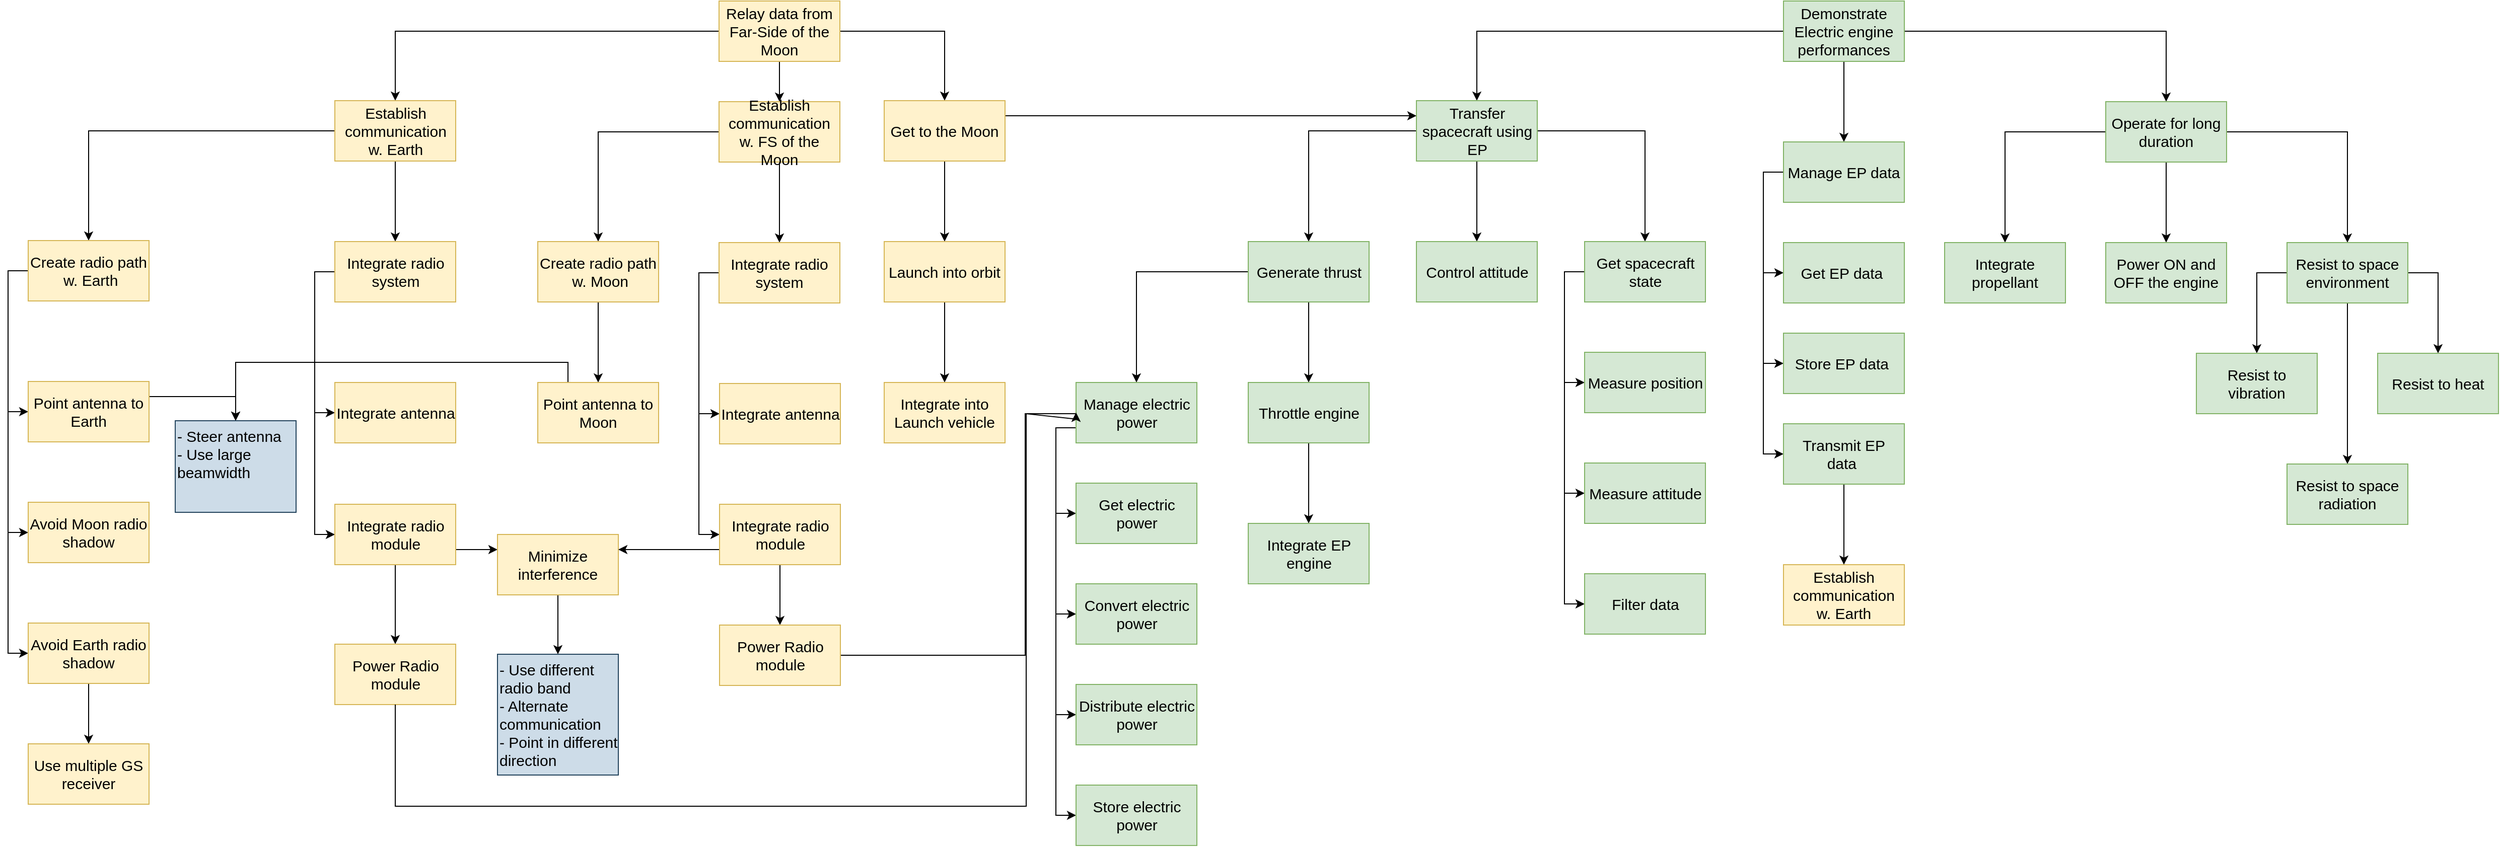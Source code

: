 <mxfile version="12.4.3" pages="1"><diagram id="DvjvelWpKvKYouf2GC6d" name="Page-1"><mxGraphModel dx="2253" dy="676" grid="1" gridSize="10" guides="1" tooltips="1" connect="1" arrows="1" fold="1" page="1" pageScale="1" pageWidth="827" pageHeight="1169" math="0" shadow="0"><root><mxCell id="0"/><mxCell id="1" parent="0"/><mxCell id="qvfxtMPjCMAqtirbK-ur-28" style="edgeStyle=orthogonalEdgeStyle;rounded=0;orthogonalLoop=1;jettySize=auto;html=1;exitX=0;exitY=0.5;exitDx=0;exitDy=0;fillColor=#fff2cc;strokeColor=#000000;fontSize=15;" parent="1" source="qvfxtMPjCMAqtirbK-ur-1" target="qvfxtMPjCMAqtirbK-ur-3" edge="1"><mxGeometry relative="1" as="geometry"/></mxCell><mxCell id="qvfxtMPjCMAqtirbK-ur-66" value="" style="edgeStyle=orthogonalEdgeStyle;rounded=0;orthogonalLoop=1;jettySize=auto;html=1;strokeColor=#000000;fontSize=15;" parent="1" source="qvfxtMPjCMAqtirbK-ur-1" target="qvfxtMPjCMAqtirbK-ur-4" edge="1"><mxGeometry relative="1" as="geometry"/></mxCell><mxCell id="qvfxtMPjCMAqtirbK-ur-67" style="edgeStyle=orthogonalEdgeStyle;rounded=0;orthogonalLoop=1;jettySize=auto;html=1;exitX=1;exitY=0.5;exitDx=0;exitDy=0;strokeColor=#000000;fontSize=15;" parent="1" source="qvfxtMPjCMAqtirbK-ur-1" target="qvfxtMPjCMAqtirbK-ur-5" edge="1"><mxGeometry relative="1" as="geometry"/></mxCell><mxCell id="qvfxtMPjCMAqtirbK-ur-1" value="Relay data from &lt;br style=&quot;font-size: 15px;&quot;&gt;Far-Side of the Moon" style="rounded=0;whiteSpace=wrap;html=1;fillColor=#fff2cc;strokeColor=#d6b656;fontSize=15;" parent="1" vertex="1"><mxGeometry x="396" y="110" width="120" height="60" as="geometry"/></mxCell><mxCell id="qvfxtMPjCMAqtirbK-ur-69" value="" style="edgeStyle=orthogonalEdgeStyle;rounded=0;orthogonalLoop=1;jettySize=auto;html=1;strokeColor=#000000;fontSize=15;" parent="1" source="qvfxtMPjCMAqtirbK-ur-2" target="qvfxtMPjCMAqtirbK-ur-68" edge="1"><mxGeometry relative="1" as="geometry"/></mxCell><mxCell id="qvfxtMPjCMAqtirbK-ur-88" value="" style="edgeStyle=orthogonalEdgeStyle;rounded=0;orthogonalLoop=1;jettySize=auto;html=1;strokeColor=#000000;fontSize=15;" parent="1" source="qvfxtMPjCMAqtirbK-ur-2" target="qvfxtMPjCMAqtirbK-ur-87" edge="1"><mxGeometry relative="1" as="geometry"/></mxCell><mxCell id="qvfxtMPjCMAqtirbK-ur-118" value="" style="edgeStyle=orthogonalEdgeStyle;rounded=0;orthogonalLoop=1;jettySize=auto;html=1;strokeColor=#000000;fontSize=15;" parent="1" source="qvfxtMPjCMAqtirbK-ur-2" target="qvfxtMPjCMAqtirbK-ur-117" edge="1"><mxGeometry relative="1" as="geometry"/></mxCell><mxCell id="qvfxtMPjCMAqtirbK-ur-2" value="Demonstrate Electric engine performances" style="rounded=0;whiteSpace=wrap;html=1;fillColor=#d5e8d4;strokeColor=#82b366;fontSize=15;" parent="1" vertex="1"><mxGeometry x="1453" y="110" width="120" height="60" as="geometry"/></mxCell><mxCell id="qvfxtMPjCMAqtirbK-ur-120" style="edgeStyle=orthogonalEdgeStyle;rounded=0;orthogonalLoop=1;jettySize=auto;html=1;exitX=0;exitY=0.5;exitDx=0;exitDy=0;entryX=0;entryY=0.5;entryDx=0;entryDy=0;strokeColor=#000000;fontSize=15;" parent="1" source="qvfxtMPjCMAqtirbK-ur-117" target="qvfxtMPjCMAqtirbK-ur-119" edge="1"><mxGeometry relative="1" as="geometry"/></mxCell><mxCell id="qvfxtMPjCMAqtirbK-ur-122" style="edgeStyle=orthogonalEdgeStyle;rounded=0;orthogonalLoop=1;jettySize=auto;html=1;exitX=0;exitY=0.5;exitDx=0;exitDy=0;entryX=0;entryY=0.5;entryDx=0;entryDy=0;strokeColor=#000000;fontSize=15;" parent="1" source="qvfxtMPjCMAqtirbK-ur-117" target="qvfxtMPjCMAqtirbK-ur-121" edge="1"><mxGeometry relative="1" as="geometry"/></mxCell><mxCell id="qvfxtMPjCMAqtirbK-ur-126" style="edgeStyle=orthogonalEdgeStyle;rounded=0;orthogonalLoop=1;jettySize=auto;html=1;exitX=0;exitY=0.5;exitDx=0;exitDy=0;entryX=0;entryY=0.5;entryDx=0;entryDy=0;strokeColor=#000000;fontSize=15;" parent="1" source="qvfxtMPjCMAqtirbK-ur-117" target="qvfxtMPjCMAqtirbK-ur-124" edge="1"><mxGeometry relative="1" as="geometry"/></mxCell><mxCell id="qvfxtMPjCMAqtirbK-ur-117" value="Manage EP data" style="rounded=0;whiteSpace=wrap;html=1;fillColor=#d5e8d4;strokeColor=#82b366;fontSize=15;" parent="1" vertex="1"><mxGeometry x="1453" y="250" width="120" height="60" as="geometry"/></mxCell><mxCell id="qvfxtMPjCMAqtirbK-ur-90" value="" style="edgeStyle=orthogonalEdgeStyle;rounded=0;orthogonalLoop=1;jettySize=auto;html=1;strokeColor=#000000;fontSize=15;" parent="1" source="qvfxtMPjCMAqtirbK-ur-87" target="qvfxtMPjCMAqtirbK-ur-89" edge="1"><mxGeometry relative="1" as="geometry"/></mxCell><mxCell id="qvfxtMPjCMAqtirbK-ur-92" value="" style="edgeStyle=orthogonalEdgeStyle;rounded=0;orthogonalLoop=1;jettySize=auto;html=1;strokeColor=#000000;fontSize=15;" parent="1" source="qvfxtMPjCMAqtirbK-ur-87" target="qvfxtMPjCMAqtirbK-ur-91" edge="1"><mxGeometry relative="1" as="geometry"/></mxCell><mxCell id="qvfxtMPjCMAqtirbK-ur-94" value="" style="edgeStyle=orthogonalEdgeStyle;rounded=0;orthogonalLoop=1;jettySize=auto;html=1;strokeColor=#000000;fontSize=15;" parent="1" source="qvfxtMPjCMAqtirbK-ur-87" target="qvfxtMPjCMAqtirbK-ur-93" edge="1"><mxGeometry relative="1" as="geometry"/></mxCell><mxCell id="qvfxtMPjCMAqtirbK-ur-87" value="Operate for long duration" style="rounded=0;whiteSpace=wrap;html=1;fillColor=#d5e8d4;strokeColor=#82b366;fontSize=15;" parent="1" vertex="1"><mxGeometry x="1773" y="210" width="120" height="60" as="geometry"/></mxCell><mxCell id="qvfxtMPjCMAqtirbK-ur-97" style="edgeStyle=orthogonalEdgeStyle;rounded=0;orthogonalLoop=1;jettySize=auto;html=1;exitX=0;exitY=0.5;exitDx=0;exitDy=0;entryX=0.5;entryY=0;entryDx=0;entryDy=0;strokeColor=#000000;fontSize=15;" parent="1" source="qvfxtMPjCMAqtirbK-ur-93" target="qvfxtMPjCMAqtirbK-ur-96" edge="1"><mxGeometry relative="1" as="geometry"/></mxCell><mxCell id="qvfxtMPjCMAqtirbK-ur-101" style="edgeStyle=orthogonalEdgeStyle;rounded=0;orthogonalLoop=1;jettySize=auto;html=1;exitX=1;exitY=0.5;exitDx=0;exitDy=0;entryX=0.5;entryY=0;entryDx=0;entryDy=0;strokeColor=#000000;fontSize=15;" parent="1" source="qvfxtMPjCMAqtirbK-ur-93" target="qvfxtMPjCMAqtirbK-ur-99" edge="1"><mxGeometry relative="1" as="geometry"/></mxCell><mxCell id="qvfxtMPjCMAqtirbK-ur-103" value="" style="edgeStyle=orthogonalEdgeStyle;rounded=0;orthogonalLoop=1;jettySize=auto;html=1;strokeColor=#000000;fontSize=15;" parent="1" source="qvfxtMPjCMAqtirbK-ur-93" target="qvfxtMPjCMAqtirbK-ur-102" edge="1"><mxGeometry relative="1" as="geometry"/></mxCell><mxCell id="qvfxtMPjCMAqtirbK-ur-93" value="Resist to space environment" style="rounded=0;whiteSpace=wrap;html=1;fillColor=#d5e8d4;strokeColor=#82b366;fontSize=15;" parent="1" vertex="1"><mxGeometry x="1953" y="350" width="120" height="60" as="geometry"/></mxCell><mxCell id="qvfxtMPjCMAqtirbK-ur-102" value="Resist to space radiation" style="rounded=0;whiteSpace=wrap;html=1;fillColor=#d5e8d4;strokeColor=#82b366;fontSize=15;" parent="1" vertex="1"><mxGeometry x="1953" y="570" width="120" height="60" as="geometry"/></mxCell><mxCell id="qvfxtMPjCMAqtirbK-ur-99" value="Resist to heat" style="rounded=0;whiteSpace=wrap;html=1;fillColor=#d5e8d4;strokeColor=#82b366;fontSize=15;" parent="1" vertex="1"><mxGeometry x="2043" y="460" width="120" height="60" as="geometry"/></mxCell><mxCell id="qvfxtMPjCMAqtirbK-ur-91" value="Power ON and OFF the engine" style="rounded=0;whiteSpace=wrap;html=1;fillColor=#d5e8d4;strokeColor=#82b366;fontSize=15;" parent="1" vertex="1"><mxGeometry x="1773" y="350" width="120" height="60" as="geometry"/></mxCell><mxCell id="qvfxtMPjCMAqtirbK-ur-89" value="Integrate propellant" style="rounded=0;whiteSpace=wrap;html=1;fillColor=#d5e8d4;strokeColor=#82b366;fontSize=15;" parent="1" vertex="1"><mxGeometry x="1613" y="350" width="120" height="60" as="geometry"/></mxCell><mxCell id="qvfxtMPjCMAqtirbK-ur-71" value="" style="edgeStyle=orthogonalEdgeStyle;rounded=0;orthogonalLoop=1;jettySize=auto;html=1;strokeColor=#000000;fontSize=15;" parent="1" source="qvfxtMPjCMAqtirbK-ur-68" target="qvfxtMPjCMAqtirbK-ur-70" edge="1"><mxGeometry relative="1" as="geometry"/></mxCell><mxCell id="qvfxtMPjCMAqtirbK-ur-74" value="" style="edgeStyle=orthogonalEdgeStyle;rounded=0;orthogonalLoop=1;jettySize=auto;html=1;strokeColor=#000000;fontSize=15;" parent="1" source="qvfxtMPjCMAqtirbK-ur-68" target="qvfxtMPjCMAqtirbK-ur-73" edge="1"><mxGeometry relative="1" as="geometry"/></mxCell><mxCell id="qvfxtMPjCMAqtirbK-ur-76" value="" style="edgeStyle=orthogonalEdgeStyle;rounded=0;orthogonalLoop=1;jettySize=auto;html=1;strokeColor=#000000;fontSize=15;" parent="1" source="qvfxtMPjCMAqtirbK-ur-68" target="qvfxtMPjCMAqtirbK-ur-75" edge="1"><mxGeometry relative="1" as="geometry"/></mxCell><mxCell id="qvfxtMPjCMAqtirbK-ur-68" value="Transfer spacecraft using EP" style="rounded=0;whiteSpace=wrap;html=1;fillColor=#d5e8d4;strokeColor=#82b366;fontSize=15;" parent="1" vertex="1"><mxGeometry x="1088.5" y="209" width="120" height="60" as="geometry"/></mxCell><mxCell id="qvfxtMPjCMAqtirbK-ur-78" style="edgeStyle=orthogonalEdgeStyle;rounded=0;orthogonalLoop=1;jettySize=auto;html=1;exitX=0;exitY=0.5;exitDx=0;exitDy=0;entryX=0;entryY=0.5;entryDx=0;entryDy=0;strokeColor=#000000;fontSize=15;" parent="1" source="qvfxtMPjCMAqtirbK-ur-75" target="qvfxtMPjCMAqtirbK-ur-77" edge="1"><mxGeometry relative="1" as="geometry"/></mxCell><mxCell id="qvfxtMPjCMAqtirbK-ur-80" style="edgeStyle=orthogonalEdgeStyle;rounded=0;orthogonalLoop=1;jettySize=auto;html=1;exitX=0;exitY=0.5;exitDx=0;exitDy=0;entryX=0;entryY=0.5;entryDx=0;entryDy=0;strokeColor=#000000;fontSize=15;" parent="1" source="qvfxtMPjCMAqtirbK-ur-75" target="qvfxtMPjCMAqtirbK-ur-79" edge="1"><mxGeometry relative="1" as="geometry"/></mxCell><mxCell id="qvfxtMPjCMAqtirbK-ur-128" style="edgeStyle=orthogonalEdgeStyle;rounded=0;orthogonalLoop=1;jettySize=auto;html=1;exitX=0;exitY=0.5;exitDx=0;exitDy=0;entryX=0;entryY=0.5;entryDx=0;entryDy=0;strokeColor=#000000;fontSize=15;" parent="1" source="qvfxtMPjCMAqtirbK-ur-75" target="qvfxtMPjCMAqtirbK-ur-127" edge="1"><mxGeometry relative="1" as="geometry"/></mxCell><mxCell id="qvfxtMPjCMAqtirbK-ur-75" value="Get spacecraft state" style="rounded=0;whiteSpace=wrap;html=1;fillColor=#d5e8d4;strokeColor=#82b366;fontSize=15;" parent="1" vertex="1"><mxGeometry x="1255.5" y="349" width="120" height="60" as="geometry"/></mxCell><mxCell id="qvfxtMPjCMAqtirbK-ur-73" value="Control attitude" style="rounded=0;whiteSpace=wrap;html=1;fillColor=#d5e8d4;strokeColor=#82b366;fontSize=15;" parent="1" vertex="1"><mxGeometry x="1088.5" y="349" width="120" height="60" as="geometry"/></mxCell><mxCell id="qvfxtMPjCMAqtirbK-ur-82" value="" style="edgeStyle=orthogonalEdgeStyle;rounded=0;orthogonalLoop=1;jettySize=auto;html=1;strokeColor=#000000;fontSize=15;" parent="1" source="qvfxtMPjCMAqtirbK-ur-70" target="qvfxtMPjCMAqtirbK-ur-81" edge="1"><mxGeometry relative="1" as="geometry"/></mxCell><mxCell id="qvfxtMPjCMAqtirbK-ur-84" value="" style="edgeStyle=orthogonalEdgeStyle;rounded=0;orthogonalLoop=1;jettySize=auto;html=1;strokeColor=#000000;fontSize=15;" parent="1" source="qvfxtMPjCMAqtirbK-ur-70" target="qvfxtMPjCMAqtirbK-ur-83" edge="1"><mxGeometry relative="1" as="geometry"/></mxCell><mxCell id="qvfxtMPjCMAqtirbK-ur-70" value="Generate thrust" style="rounded=0;whiteSpace=wrap;html=1;fillColor=#d5e8d4;strokeColor=#82b366;fontSize=15;" parent="1" vertex="1"><mxGeometry x="921.5" y="349" width="120" height="60" as="geometry"/></mxCell><mxCell id="qvfxtMPjCMAqtirbK-ur-109" style="edgeStyle=orthogonalEdgeStyle;rounded=0;orthogonalLoop=1;jettySize=auto;html=1;exitX=0;exitY=0.75;exitDx=0;exitDy=0;entryX=0;entryY=0.5;entryDx=0;entryDy=0;strokeColor=#000000;fontSize=15;" parent="1" source="qvfxtMPjCMAqtirbK-ur-83" target="qvfxtMPjCMAqtirbK-ur-105" edge="1"><mxGeometry relative="1" as="geometry"/></mxCell><mxCell id="qvfxtMPjCMAqtirbK-ur-110" style="edgeStyle=orthogonalEdgeStyle;rounded=0;orthogonalLoop=1;jettySize=auto;html=1;exitX=0;exitY=0.75;exitDx=0;exitDy=0;entryX=0;entryY=0.5;entryDx=0;entryDy=0;strokeColor=#000000;fontSize=15;" parent="1" source="qvfxtMPjCMAqtirbK-ur-83" target="qvfxtMPjCMAqtirbK-ur-106" edge="1"><mxGeometry relative="1" as="geometry"/></mxCell><mxCell id="qvfxtMPjCMAqtirbK-ur-111" style="edgeStyle=orthogonalEdgeStyle;rounded=0;orthogonalLoop=1;jettySize=auto;html=1;exitX=0;exitY=0.75;exitDx=0;exitDy=0;entryX=0;entryY=0.5;entryDx=0;entryDy=0;strokeColor=#000000;fontSize=15;" parent="1" source="qvfxtMPjCMAqtirbK-ur-83" target="qvfxtMPjCMAqtirbK-ur-107" edge="1"><mxGeometry relative="1" as="geometry"/></mxCell><mxCell id="qvfxtMPjCMAqtirbK-ur-112" style="edgeStyle=orthogonalEdgeStyle;rounded=0;orthogonalLoop=1;jettySize=auto;html=1;exitX=0;exitY=0.75;exitDx=0;exitDy=0;entryX=0;entryY=0.5;entryDx=0;entryDy=0;strokeColor=#000000;fontSize=15;" parent="1" source="qvfxtMPjCMAqtirbK-ur-83" target="qvfxtMPjCMAqtirbK-ur-108" edge="1"><mxGeometry relative="1" as="geometry"/></mxCell><mxCell id="qvfxtMPjCMAqtirbK-ur-83" value="Manage electric power" style="rounded=0;whiteSpace=wrap;html=1;fillColor=#d5e8d4;strokeColor=#82b366;fontSize=15;" parent="1" vertex="1"><mxGeometry x="750.5" y="489" width="120" height="60" as="geometry"/></mxCell><mxCell id="UWNdOr7DXgkBLlvYDIQ--2" value="" style="edgeStyle=orthogonalEdgeStyle;rounded=0;jumpStyle=arc;orthogonalLoop=1;jettySize=auto;html=1;" edge="1" parent="1" source="qvfxtMPjCMAqtirbK-ur-81" target="UWNdOr7DXgkBLlvYDIQ--1"><mxGeometry relative="1" as="geometry"/></mxCell><mxCell id="qvfxtMPjCMAqtirbK-ur-81" value="Throttle engine" style="rounded=0;whiteSpace=wrap;html=1;fillColor=#d5e8d4;strokeColor=#82b366;fontSize=15;" parent="1" vertex="1"><mxGeometry x="921.5" y="489" width="120" height="60" as="geometry"/></mxCell><mxCell id="UWNdOr7DXgkBLlvYDIQ--1" value="Integrate EP engine" style="rounded=0;whiteSpace=wrap;html=1;fillColor=#d5e8d4;strokeColor=#82b366;fontSize=15;" vertex="1" parent="1"><mxGeometry x="921.5" y="629" width="120" height="60" as="geometry"/></mxCell><mxCell id="qvfxtMPjCMAqtirbK-ur-9" value="" style="edgeStyle=orthogonalEdgeStyle;rounded=0;orthogonalLoop=1;jettySize=auto;html=1;fillColor=#fff2cc;strokeColor=#000000;fontSize=15;" parent="1" source="qvfxtMPjCMAqtirbK-ur-3" target="qvfxtMPjCMAqtirbK-ur-8" edge="1"><mxGeometry relative="1" as="geometry"/></mxCell><mxCell id="qvfxtMPjCMAqtirbK-ur-11" value="" style="edgeStyle=orthogonalEdgeStyle;rounded=0;orthogonalLoop=1;jettySize=auto;html=1;fillColor=#fff2cc;strokeColor=#000000;fontSize=15;" parent="1" source="qvfxtMPjCMAqtirbK-ur-3" target="qvfxtMPjCMAqtirbK-ur-10" edge="1"><mxGeometry relative="1" as="geometry"/></mxCell><mxCell id="qvfxtMPjCMAqtirbK-ur-3" value="Establish communication w. Earth" style="rounded=0;whiteSpace=wrap;html=1;fillColor=#fff2cc;strokeColor=#d6b656;fontSize=15;" parent="1" vertex="1"><mxGeometry x="14.5" y="209" width="120" height="60" as="geometry"/></mxCell><mxCell id="qvfxtMPjCMAqtirbK-ur-14" style="edgeStyle=orthogonalEdgeStyle;rounded=0;orthogonalLoop=1;jettySize=auto;html=1;exitX=0;exitY=0.5;exitDx=0;exitDy=0;entryX=0;entryY=0.5;entryDx=0;entryDy=0;fillColor=#fff2cc;strokeColor=#000000;fontSize=15;" parent="1" source="qvfxtMPjCMAqtirbK-ur-10" target="qvfxtMPjCMAqtirbK-ur-12" edge="1"><mxGeometry relative="1" as="geometry"/></mxCell><mxCell id="qvfxtMPjCMAqtirbK-ur-16" style="edgeStyle=orthogonalEdgeStyle;rounded=0;orthogonalLoop=1;jettySize=auto;html=1;exitX=0;exitY=0.5;exitDx=0;exitDy=0;entryX=0;entryY=0.5;entryDx=0;entryDy=0;fillColor=#fff2cc;strokeColor=#000000;fontSize=15;" parent="1" source="qvfxtMPjCMAqtirbK-ur-10" target="qvfxtMPjCMAqtirbK-ur-15" edge="1"><mxGeometry relative="1" as="geometry"/></mxCell><mxCell id="qvfxtMPjCMAqtirbK-ur-10" value="Integrate radio system" style="rounded=0;whiteSpace=wrap;html=1;fillColor=#fff2cc;strokeColor=#d6b656;fontSize=15;" parent="1" vertex="1"><mxGeometry x="14.5" y="349" width="120" height="60" as="geometry"/></mxCell><mxCell id="qvfxtMPjCMAqtirbK-ur-12" value="Integrate antenna" style="rounded=0;whiteSpace=wrap;html=1;fillColor=#fff2cc;strokeColor=#d6b656;fontSize=15;" parent="1" vertex="1"><mxGeometry x="14.5" y="489" width="120" height="60" as="geometry"/></mxCell><mxCell id="qvfxtMPjCMAqtirbK-ur-21" style="edgeStyle=orthogonalEdgeStyle;rounded=0;orthogonalLoop=1;jettySize=auto;html=1;exitX=0;exitY=0.5;exitDx=0;exitDy=0;entryX=0;entryY=0.5;entryDx=0;entryDy=0;fillColor=#fff2cc;strokeColor=#000000;fontSize=15;" parent="1" source="qvfxtMPjCMAqtirbK-ur-8" target="qvfxtMPjCMAqtirbK-ur-19" edge="1"><mxGeometry relative="1" as="geometry"/></mxCell><mxCell id="qvfxtMPjCMAqtirbK-ur-64" style="edgeStyle=orthogonalEdgeStyle;rounded=0;orthogonalLoop=1;jettySize=auto;html=1;exitX=0;exitY=0.5;exitDx=0;exitDy=0;entryX=0;entryY=0.5;entryDx=0;entryDy=0;strokeColor=#000000;fontSize=15;" parent="1" source="qvfxtMPjCMAqtirbK-ur-8" target="qvfxtMPjCMAqtirbK-ur-22" edge="1"><mxGeometry relative="1" as="geometry"/></mxCell><mxCell id="qvfxtMPjCMAqtirbK-ur-65" style="edgeStyle=orthogonalEdgeStyle;rounded=0;orthogonalLoop=1;jettySize=auto;html=1;exitX=0;exitY=0.5;exitDx=0;exitDy=0;entryX=0;entryY=0.5;entryDx=0;entryDy=0;strokeColor=#000000;fontSize=15;" parent="1" source="qvfxtMPjCMAqtirbK-ur-8" target="qvfxtMPjCMAqtirbK-ur-24" edge="1"><mxGeometry relative="1" as="geometry"/></mxCell><mxCell id="qvfxtMPjCMAqtirbK-ur-8" value="Create radio path&lt;br style=&quot;font-size: 15px;&quot;&gt;&amp;nbsp;w. Earth" style="rounded=0;whiteSpace=wrap;html=1;fillColor=#fff2cc;strokeColor=#d6b656;fontSize=15;" parent="1" vertex="1"><mxGeometry x="-290" y="348" width="120" height="60" as="geometry"/></mxCell><mxCell id="qvfxtMPjCMAqtirbK-ur-62" style="edgeStyle=orthogonalEdgeStyle;rounded=0;orthogonalLoop=1;jettySize=auto;html=1;exitX=1;exitY=0.25;exitDx=0;exitDy=0;entryX=0.5;entryY=0;entryDx=0;entryDy=0;strokeColor=#000000;fontSize=15;" parent="1" source="qvfxtMPjCMAqtirbK-ur-19" target="qvfxtMPjCMAqtirbK-ur-58" edge="1"><mxGeometry relative="1" as="geometry"/></mxCell><mxCell id="qvfxtMPjCMAqtirbK-ur-19" value="Point antenna to Earth" style="rounded=0;whiteSpace=wrap;html=1;fillColor=#fff2cc;strokeColor=#d6b656;fontSize=15;" parent="1" vertex="1"><mxGeometry x="-290" y="488" width="120" height="60" as="geometry"/></mxCell><mxCell id="qvfxtMPjCMAqtirbK-ur-47" value="" style="edgeStyle=orthogonalEdgeStyle;rounded=0;orthogonalLoop=1;jettySize=auto;html=1;fillColor=#fff2cc;strokeColor=#000000;fontSize=15;" parent="1" source="qvfxtMPjCMAqtirbK-ur-4" target="qvfxtMPjCMAqtirbK-ur-33" edge="1"><mxGeometry relative="1" as="geometry"/></mxCell><mxCell id="qvfxtMPjCMAqtirbK-ur-48" style="edgeStyle=orthogonalEdgeStyle;rounded=0;orthogonalLoop=1;jettySize=auto;html=1;exitX=0;exitY=0.5;exitDx=0;exitDy=0;entryX=0.5;entryY=0;entryDx=0;entryDy=0;fillColor=#fff2cc;strokeColor=#000000;fontSize=15;" parent="1" source="qvfxtMPjCMAqtirbK-ur-4" target="qvfxtMPjCMAqtirbK-ur-38" edge="1"><mxGeometry relative="1" as="geometry"/></mxCell><mxCell id="qvfxtMPjCMAqtirbK-ur-4" value="Establish communication w. FS of the Moon" style="rounded=0;whiteSpace=wrap;html=1;fillColor=#fff2cc;strokeColor=#d6b656;fontSize=15;" parent="1" vertex="1"><mxGeometry x="396" y="210" width="120" height="60" as="geometry"/></mxCell><mxCell id="qvfxtMPjCMAqtirbK-ur-72" style="edgeStyle=orthogonalEdgeStyle;rounded=0;orthogonalLoop=1;jettySize=auto;html=1;exitX=1;exitY=0.25;exitDx=0;exitDy=0;entryX=0;entryY=0.25;entryDx=0;entryDy=0;strokeColor=#000000;fontSize=15;" parent="1" source="qvfxtMPjCMAqtirbK-ur-5" target="qvfxtMPjCMAqtirbK-ur-68" edge="1"><mxGeometry relative="1" as="geometry"/></mxCell><mxCell id="qvfxtMPjCMAqtirbK-ur-114" value="" style="edgeStyle=orthogonalEdgeStyle;rounded=0;orthogonalLoop=1;jettySize=auto;html=1;strokeColor=#000000;fontSize=15;" parent="1" source="qvfxtMPjCMAqtirbK-ur-5" target="qvfxtMPjCMAqtirbK-ur-113" edge="1"><mxGeometry relative="1" as="geometry"/></mxCell><mxCell id="qvfxtMPjCMAqtirbK-ur-5" value="Get to the Moon" style="rounded=0;whiteSpace=wrap;html=1;fillColor=#fff2cc;strokeColor=#d6b656;fontSize=15;" parent="1" vertex="1"><mxGeometry x="560" y="209" width="120" height="60" as="geometry"/></mxCell><mxCell id="qvfxtMPjCMAqtirbK-ur-116" value="" style="edgeStyle=orthogonalEdgeStyle;rounded=0;orthogonalLoop=1;jettySize=auto;html=1;strokeColor=#000000;fontSize=15;" parent="1" source="qvfxtMPjCMAqtirbK-ur-113" target="qvfxtMPjCMAqtirbK-ur-115" edge="1"><mxGeometry relative="1" as="geometry"/></mxCell><mxCell id="qvfxtMPjCMAqtirbK-ur-113" value="Launch into orbit" style="rounded=0;whiteSpace=wrap;html=1;fillColor=#fff2cc;strokeColor=#d6b656;fontSize=15;" parent="1" vertex="1"><mxGeometry x="560" y="349" width="120" height="60" as="geometry"/></mxCell><mxCell id="qvfxtMPjCMAqtirbK-ur-115" value="Integrate into Launch vehicle" style="rounded=0;whiteSpace=wrap;html=1;fillColor=#fff2cc;strokeColor=#d6b656;fontSize=15;" parent="1" vertex="1"><mxGeometry x="560" y="489" width="120" height="60" as="geometry"/></mxCell><mxCell id="qvfxtMPjCMAqtirbK-ur-18" value="" style="edgeStyle=orthogonalEdgeStyle;rounded=0;orthogonalLoop=1;jettySize=auto;html=1;fillColor=#fff2cc;strokeColor=#000000;fontSize=15;" parent="1" source="qvfxtMPjCMAqtirbK-ur-15" target="qvfxtMPjCMAqtirbK-ur-17" edge="1"><mxGeometry relative="1" as="geometry"/></mxCell><mxCell id="qvfxtMPjCMAqtirbK-ur-55" style="edgeStyle=orthogonalEdgeStyle;rounded=0;orthogonalLoop=1;jettySize=auto;html=1;exitX=1;exitY=0.75;exitDx=0;exitDy=0;entryX=0;entryY=0.25;entryDx=0;entryDy=0;strokeColor=#000000;fontSize=15;" parent="1" source="qvfxtMPjCMAqtirbK-ur-15" target="qvfxtMPjCMAqtirbK-ur-50" edge="1"><mxGeometry relative="1" as="geometry"/></mxCell><mxCell id="qvfxtMPjCMAqtirbK-ur-15" value="Integrate radio module" style="rounded=0;whiteSpace=wrap;html=1;fillColor=#fff2cc;strokeColor=#d6b656;fontSize=15;" parent="1" vertex="1"><mxGeometry x="14.5" y="610" width="120" height="60" as="geometry"/></mxCell><mxCell id="qvfxtMPjCMAqtirbK-ur-57" style="edgeStyle=orthogonalEdgeStyle;rounded=0;orthogonalLoop=1;jettySize=auto;html=1;exitX=0.5;exitY=1;exitDx=0;exitDy=0;entryX=0.5;entryY=0;entryDx=0;entryDy=0;strokeColor=#000000;fontSize=15;" parent="1" source="qvfxtMPjCMAqtirbK-ur-50" target="qvfxtMPjCMAqtirbK-ur-56" edge="1"><mxGeometry relative="1" as="geometry"/></mxCell><mxCell id="qvfxtMPjCMAqtirbK-ur-50" value="Minimize interference" style="rounded=0;whiteSpace=wrap;html=1;fillColor=#fff2cc;strokeColor=#d6b656;fontSize=15;" parent="1" vertex="1"><mxGeometry x="176" y="640" width="120" height="60" as="geometry"/></mxCell><mxCell id="qvfxtMPjCMAqtirbK-ur-17" value="Power Radio module" style="rounded=0;whiteSpace=wrap;html=1;fillColor=#fff2cc;strokeColor=#d6b656;fontSize=15;" parent="1" vertex="1"><mxGeometry x="14.5" y="749" width="120" height="60" as="geometry"/></mxCell><mxCell id="qvfxtMPjCMAqtirbK-ur-22" value="Avoid Moon radio shadow" style="rounded=0;whiteSpace=wrap;html=1;fillColor=#fff2cc;strokeColor=#d6b656;fontSize=15;" parent="1" vertex="1"><mxGeometry x="-290" y="608" width="120" height="60" as="geometry"/></mxCell><mxCell id="qvfxtMPjCMAqtirbK-ur-27" value="" style="edgeStyle=orthogonalEdgeStyle;rounded=0;orthogonalLoop=1;jettySize=auto;html=1;fillColor=#fff2cc;strokeColor=#000000;fontSize=15;" parent="1" source="qvfxtMPjCMAqtirbK-ur-24" target="qvfxtMPjCMAqtirbK-ur-26" edge="1"><mxGeometry relative="1" as="geometry"/></mxCell><mxCell id="qvfxtMPjCMAqtirbK-ur-24" value="Avoid Earth radio shadow" style="rounded=0;whiteSpace=wrap;html=1;fillColor=#fff2cc;strokeColor=#d6b656;fontSize=15;" parent="1" vertex="1"><mxGeometry x="-290" y="728" width="120" height="60" as="geometry"/></mxCell><mxCell id="qvfxtMPjCMAqtirbK-ur-26" value="Use multiple GS receiver" style="rounded=0;whiteSpace=wrap;html=1;fillColor=#fff2cc;strokeColor=#d6b656;fontSize=15;" parent="1" vertex="1"><mxGeometry x="-290" y="848" width="120" height="60" as="geometry"/></mxCell><mxCell id="qvfxtMPjCMAqtirbK-ur-31" style="edgeStyle=orthogonalEdgeStyle;rounded=0;orthogonalLoop=1;jettySize=auto;html=1;exitX=0;exitY=0.5;exitDx=0;exitDy=0;entryX=0;entryY=0.5;entryDx=0;entryDy=0;fillColor=#fff2cc;strokeColor=#000000;fontSize=15;" parent="1" source="qvfxtMPjCMAqtirbK-ur-33" target="qvfxtMPjCMAqtirbK-ur-34" edge="1"><mxGeometry relative="1" as="geometry"/></mxCell><mxCell id="qvfxtMPjCMAqtirbK-ur-32" style="edgeStyle=orthogonalEdgeStyle;rounded=0;orthogonalLoop=1;jettySize=auto;html=1;exitX=0;exitY=0.5;exitDx=0;exitDy=0;entryX=0;entryY=0.5;entryDx=0;entryDy=0;fillColor=#fff2cc;strokeColor=#000000;fontSize=15;" parent="1" source="qvfxtMPjCMAqtirbK-ur-33" target="qvfxtMPjCMAqtirbK-ur-41" edge="1"><mxGeometry relative="1" as="geometry"/></mxCell><mxCell id="qvfxtMPjCMAqtirbK-ur-33" value="Integrate radio system" style="rounded=0;whiteSpace=wrap;html=1;fillColor=#fff2cc;strokeColor=#d6b656;fontSize=15;" parent="1" vertex="1"><mxGeometry x="396" y="350" width="120" height="60" as="geometry"/></mxCell><mxCell id="qvfxtMPjCMAqtirbK-ur-34" value="Integrate antenna" style="rounded=0;whiteSpace=wrap;html=1;fillColor=#fff2cc;strokeColor=#d6b656;fontSize=15;" parent="1" vertex="1"><mxGeometry x="396.5" y="490" width="120" height="60" as="geometry"/></mxCell><mxCell id="qvfxtMPjCMAqtirbK-ur-49" value="" style="edgeStyle=orthogonalEdgeStyle;rounded=0;orthogonalLoop=1;jettySize=auto;html=1;fillColor=#fff2cc;strokeColor=#000000;fontSize=15;" parent="1" source="qvfxtMPjCMAqtirbK-ur-38" target="qvfxtMPjCMAqtirbK-ur-39" edge="1"><mxGeometry relative="1" as="geometry"/></mxCell><mxCell id="qvfxtMPjCMAqtirbK-ur-38" value="Create radio path&lt;br style=&quot;font-size: 15px;&quot;&gt;&amp;nbsp;w. Moon" style="rounded=0;whiteSpace=wrap;html=1;fillColor=#fff2cc;strokeColor=#d6b656;fontSize=15;" parent="1" vertex="1"><mxGeometry x="216" y="349" width="120" height="60" as="geometry"/></mxCell><mxCell id="qvfxtMPjCMAqtirbK-ur-63" style="edgeStyle=orthogonalEdgeStyle;rounded=0;orthogonalLoop=1;jettySize=auto;html=1;exitX=0.25;exitY=0;exitDx=0;exitDy=0;entryX=0.5;entryY=0;entryDx=0;entryDy=0;strokeColor=#000000;fontSize=15;" parent="1" source="qvfxtMPjCMAqtirbK-ur-39" target="qvfxtMPjCMAqtirbK-ur-58" edge="1"><mxGeometry relative="1" as="geometry"/></mxCell><mxCell id="qvfxtMPjCMAqtirbK-ur-39" value="Point antenna to Moon" style="rounded=0;whiteSpace=wrap;html=1;fillColor=#fff2cc;strokeColor=#d6b656;fontSize=15;" parent="1" vertex="1"><mxGeometry x="216" y="489" width="120" height="60" as="geometry"/></mxCell><mxCell id="qvfxtMPjCMAqtirbK-ur-40" value="" style="edgeStyle=orthogonalEdgeStyle;rounded=0;orthogonalLoop=1;jettySize=auto;html=1;fillColor=#fff2cc;strokeColor=#000000;fontSize=15;" parent="1" source="qvfxtMPjCMAqtirbK-ur-41" target="qvfxtMPjCMAqtirbK-ur-42" edge="1"><mxGeometry relative="1" as="geometry"/></mxCell><mxCell id="qvfxtMPjCMAqtirbK-ur-54" style="edgeStyle=orthogonalEdgeStyle;rounded=0;orthogonalLoop=1;jettySize=auto;html=1;exitX=0;exitY=0.75;exitDx=0;exitDy=0;entryX=1;entryY=0.25;entryDx=0;entryDy=0;strokeColor=#000000;fontSize=15;" parent="1" source="qvfxtMPjCMAqtirbK-ur-41" target="qvfxtMPjCMAqtirbK-ur-50" edge="1"><mxGeometry relative="1" as="geometry"/></mxCell><mxCell id="qvfxtMPjCMAqtirbK-ur-41" value="Integrate radio module" style="rounded=0;whiteSpace=wrap;html=1;fillColor=#fff2cc;strokeColor=#d6b656;fontSize=15;" parent="1" vertex="1"><mxGeometry x="396.5" y="610" width="120" height="60" as="geometry"/></mxCell><mxCell id="qvfxtMPjCMAqtirbK-ur-85" style="edgeStyle=orthogonalEdgeStyle;rounded=0;orthogonalLoop=1;jettySize=auto;html=1;exitX=1;exitY=0.5;exitDx=0;exitDy=0;entryX=0;entryY=0.5;entryDx=0;entryDy=0;strokeColor=#000000;fontSize=15;" parent="1" source="qvfxtMPjCMAqtirbK-ur-42" target="qvfxtMPjCMAqtirbK-ur-83" edge="1"><mxGeometry relative="1" as="geometry"><Array as="points"><mxPoint x="700" y="760"/><mxPoint x="700" y="520"/></Array></mxGeometry></mxCell><mxCell id="qvfxtMPjCMAqtirbK-ur-42" value="Power Radio module" style="rounded=0;whiteSpace=wrap;html=1;fillColor=#fff2cc;strokeColor=#d6b656;fontSize=15;" parent="1" vertex="1"><mxGeometry x="396.5" y="730" width="120" height="60" as="geometry"/></mxCell><mxCell id="qvfxtMPjCMAqtirbK-ur-56" value="- Use different radio band&lt;br style=&quot;font-size: 15px;&quot;&gt;- Alternate communication&lt;br style=&quot;font-size: 15px;&quot;&gt;- Point in different direction" style="rounded=0;whiteSpace=wrap;html=1;align=left;fillColor=#CDDCE8;strokeColor=#23445d;verticalAlign=top;fontSize=15;" parent="1" vertex="1"><mxGeometry x="176" y="759" width="120" height="120" as="geometry"/></mxCell><mxCell id="qvfxtMPjCMAqtirbK-ur-58" value="- Steer antenna&lt;br style=&quot;font-size: 15px;&quot;&gt;- Use large beamwidth" style="rounded=0;whiteSpace=wrap;html=1;align=left;fillColor=#CDDCE8;strokeColor=#23445d;verticalAlign=top;fontSize=15;" parent="1" vertex="1"><mxGeometry x="-144" y="527" width="120" height="91" as="geometry"/></mxCell><mxCell id="qvfxtMPjCMAqtirbK-ur-77" value="Measure position" style="rounded=0;whiteSpace=wrap;html=1;fillColor=#d5e8d4;strokeColor=#82b366;fontSize=15;" parent="1" vertex="1"><mxGeometry x="1255.5" y="459" width="120" height="60" as="geometry"/></mxCell><mxCell id="qvfxtMPjCMAqtirbK-ur-79" value="Measure attitude" style="rounded=0;whiteSpace=wrap;html=1;fillColor=#d5e8d4;strokeColor=#82b366;fontSize=15;" parent="1" vertex="1"><mxGeometry x="1255.5" y="569" width="120" height="60" as="geometry"/></mxCell><mxCell id="qvfxtMPjCMAqtirbK-ur-96" value="Resist to vibration" style="rounded=0;whiteSpace=wrap;html=1;fillColor=#d5e8d4;strokeColor=#82b366;fontSize=15;" parent="1" vertex="1"><mxGeometry x="1863" y="460" width="120" height="60" as="geometry"/></mxCell><mxCell id="qvfxtMPjCMAqtirbK-ur-105" value="Get electric power" style="rounded=0;whiteSpace=wrap;html=1;fillColor=#d5e8d4;strokeColor=#82b366;fontSize=15;" parent="1" vertex="1"><mxGeometry x="750.5" y="589" width="120" height="60" as="geometry"/></mxCell><mxCell id="qvfxtMPjCMAqtirbK-ur-106" value="Convert electric power" style="rounded=0;whiteSpace=wrap;html=1;fillColor=#d5e8d4;strokeColor=#82b366;fontSize=15;" parent="1" vertex="1"><mxGeometry x="750.5" y="689" width="120" height="60" as="geometry"/></mxCell><mxCell id="qvfxtMPjCMAqtirbK-ur-107" value="Distribute electric power" style="rounded=0;whiteSpace=wrap;html=1;fillColor=#d5e8d4;strokeColor=#82b366;fontSize=15;" parent="1" vertex="1"><mxGeometry x="750.5" y="789" width="120" height="60" as="geometry"/></mxCell><mxCell id="qvfxtMPjCMAqtirbK-ur-108" value="Store electric power" style="rounded=0;whiteSpace=wrap;html=1;fillColor=#d5e8d4;strokeColor=#82b366;fontSize=15;" parent="1" vertex="1"><mxGeometry x="750.5" y="889" width="120" height="60" as="geometry"/></mxCell><mxCell id="qvfxtMPjCMAqtirbK-ur-119" value="Get EP data&amp;nbsp;" style="rounded=0;whiteSpace=wrap;html=1;fillColor=#d5e8d4;strokeColor=#82b366;fontSize=15;" parent="1" vertex="1"><mxGeometry x="1453" y="350" width="120" height="60" as="geometry"/></mxCell><mxCell id="qvfxtMPjCMAqtirbK-ur-121" value="Store EP data&amp;nbsp;" style="rounded=0;whiteSpace=wrap;html=1;fillColor=#d5e8d4;strokeColor=#82b366;fontSize=15;" parent="1" vertex="1"><mxGeometry x="1453" y="440" width="120" height="60" as="geometry"/></mxCell><mxCell id="qvfxtMPjCMAqtirbK-ur-123" value="Establish communication w. Earth" style="rounded=0;whiteSpace=wrap;html=1;fillColor=#fff2cc;strokeColor=#d6b656;fontSize=15;" parent="1" vertex="1"><mxGeometry x="1453" y="670" width="120" height="60" as="geometry"/></mxCell><mxCell id="qvfxtMPjCMAqtirbK-ur-125" value="" style="edgeStyle=orthogonalEdgeStyle;rounded=0;orthogonalLoop=1;jettySize=auto;html=1;strokeColor=#000000;fontSize=15;" parent="1" source="qvfxtMPjCMAqtirbK-ur-124" target="qvfxtMPjCMAqtirbK-ur-123" edge="1"><mxGeometry relative="1" as="geometry"/></mxCell><mxCell id="qvfxtMPjCMAqtirbK-ur-124" value="Transmit EP data&amp;nbsp;" style="rounded=0;whiteSpace=wrap;html=1;fillColor=#d5e8d4;strokeColor=#82b366;fontSize=15;" parent="1" vertex="1"><mxGeometry x="1453" y="530" width="120" height="60" as="geometry"/></mxCell><mxCell id="qvfxtMPjCMAqtirbK-ur-127" value="Filter data" style="rounded=0;whiteSpace=wrap;html=1;fillColor=#d5e8d4;strokeColor=#82b366;fontSize=15;" parent="1" vertex="1"><mxGeometry x="1255.5" y="679" width="120" height="60" as="geometry"/></mxCell><mxCell id="qvfxtMPjCMAqtirbK-ur-86" style="edgeStyle=orthogonalEdgeStyle;rounded=0;orthogonalLoop=1;jettySize=auto;html=1;exitX=0.5;exitY=1;exitDx=0;exitDy=0;strokeColor=#000000;entryX=0;entryY=0.5;entryDx=0;entryDy=0;fontSize=15;jumpStyle=arc;" parent="1" source="qvfxtMPjCMAqtirbK-ur-17" target="qvfxtMPjCMAqtirbK-ur-83" edge="1"><mxGeometry relative="1" as="geometry"><mxPoint x="450" y="522" as="targetPoint"/><Array as="points"><mxPoint x="75" y="910"/><mxPoint x="701" y="910"/><mxPoint x="701" y="520"/></Array></mxGeometry></mxCell></root></mxGraphModel></diagram></mxfile>